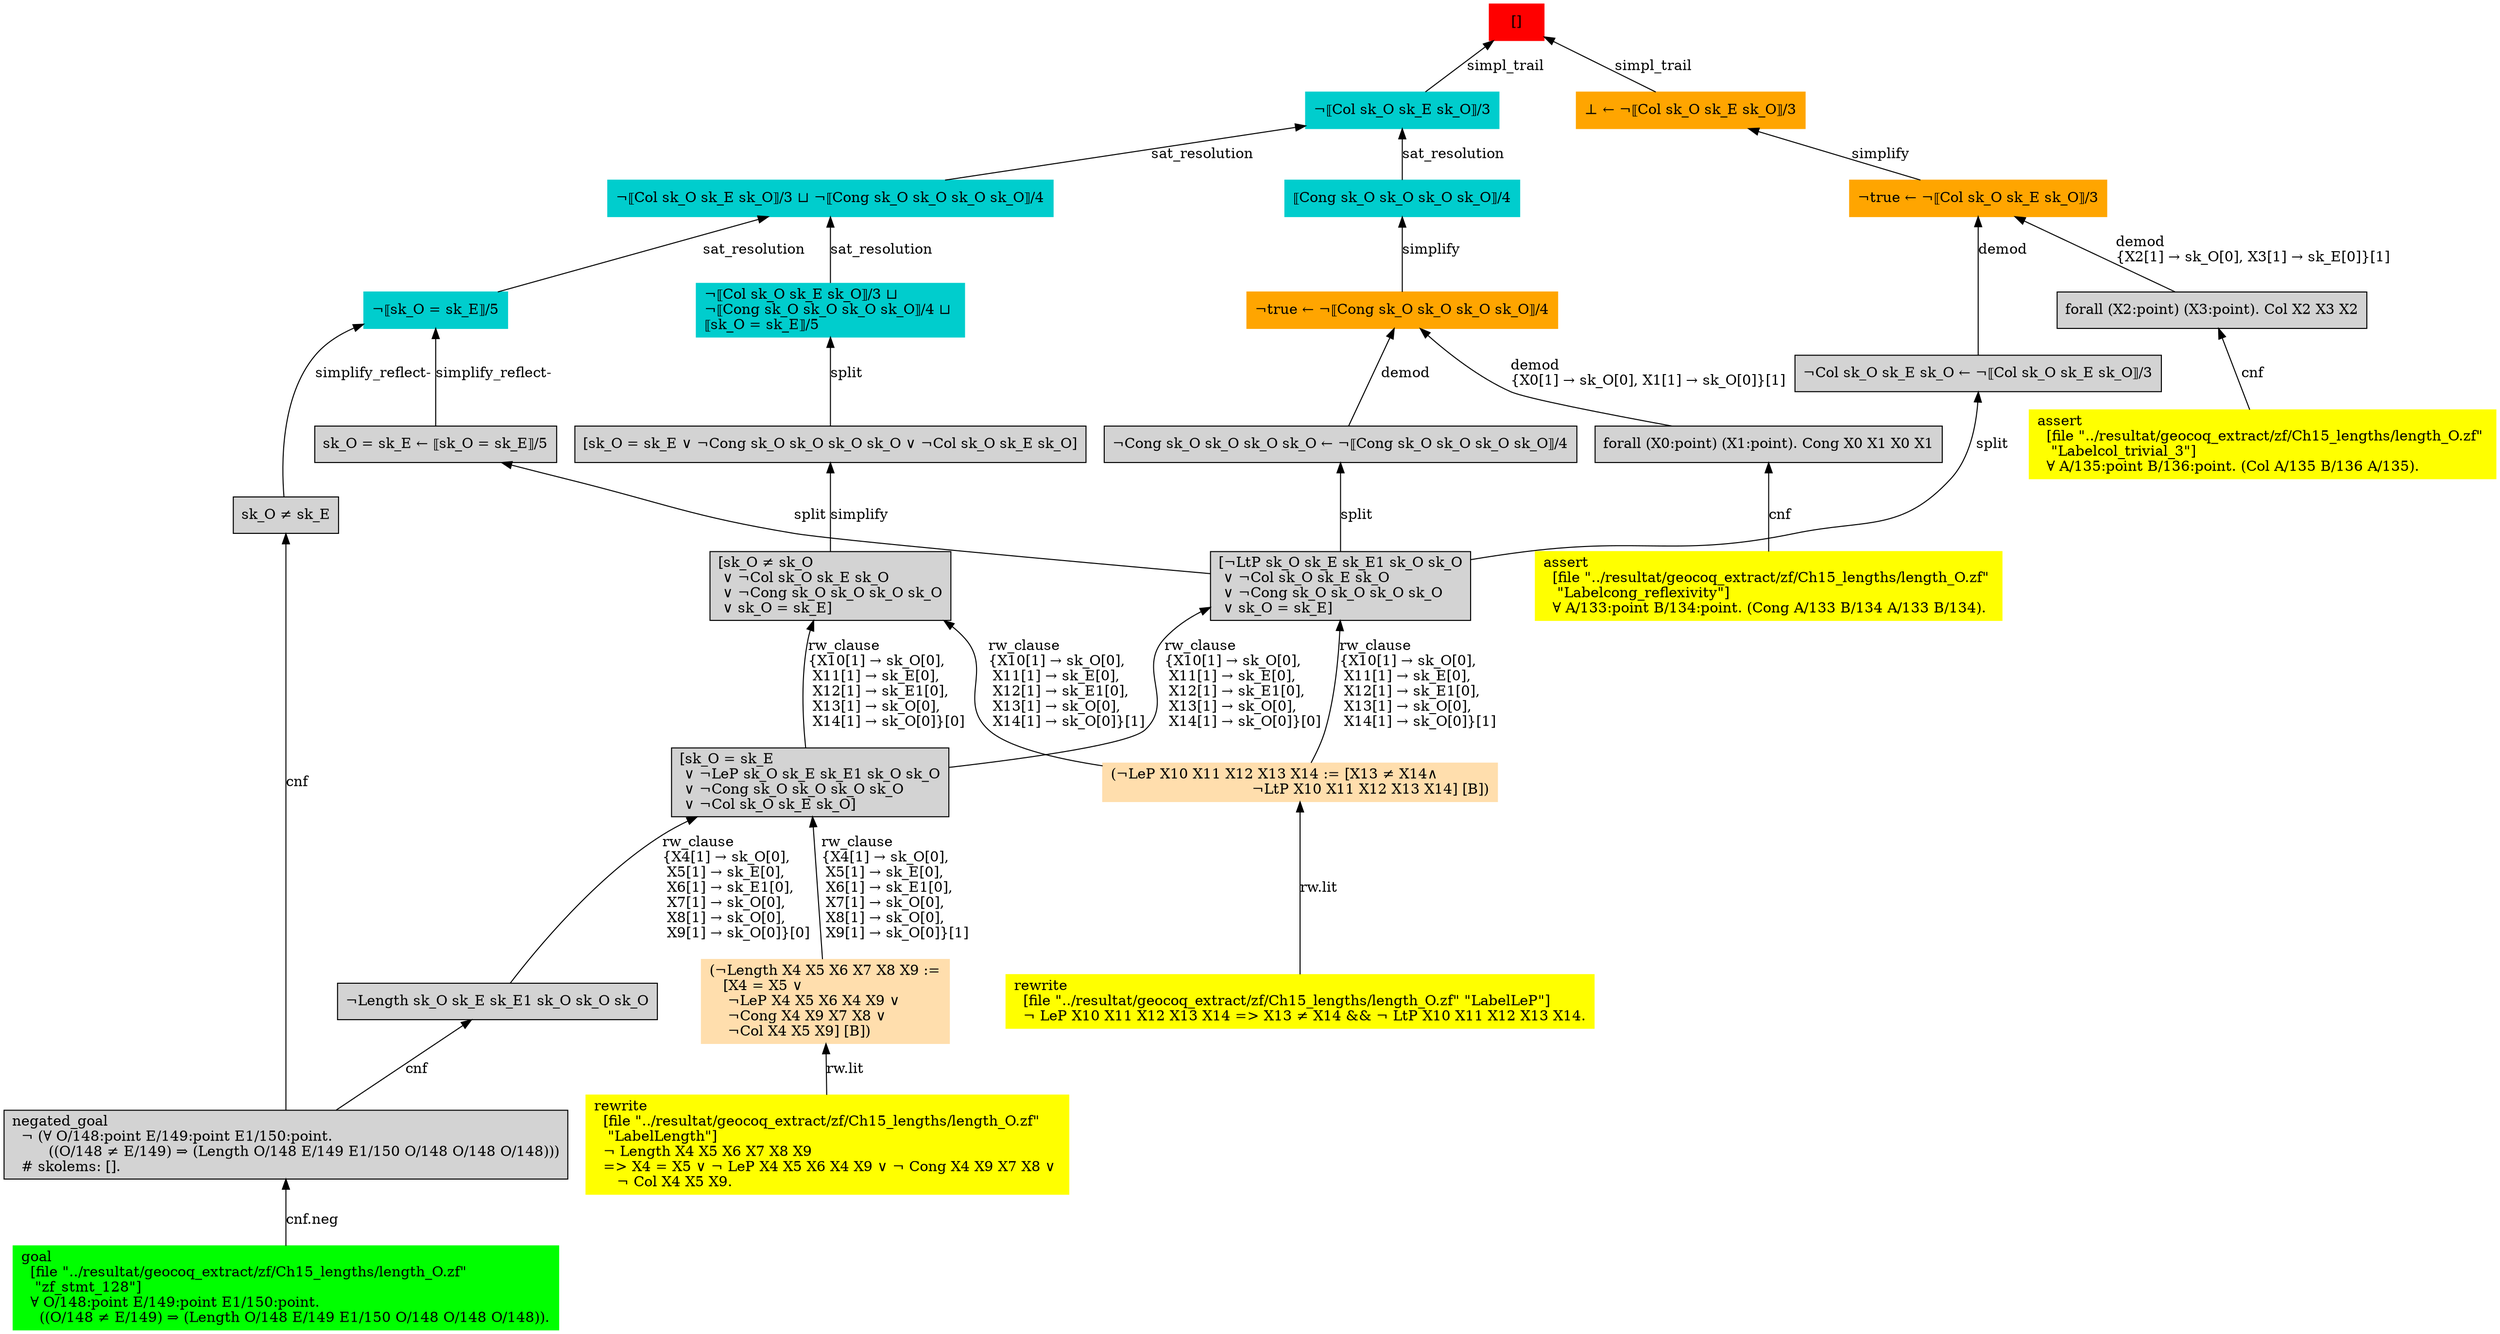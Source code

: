 digraph "unsat_graph" {
  vertex_0 [color=red, label="[]", shape=box, style=filled];
  vertex_0 -> vertex_1 [label="simpl_trail", dir="back"];
  vertex_1 [color=cyan3, shape=box, label="¬⟦Col sk_O sk_E sk_O⟧/3\l", style=filled];
  vertex_1 -> vertex_2 [label="sat_resolution", dir="back"];
  vertex_2 [color=cyan3, shape=box, label="⟦Cong sk_O sk_O sk_O sk_O⟧/4\l", style=filled];
  vertex_2 -> vertex_3 [label="simplify", dir="back"];
  vertex_3 [color=orange, shape=box, label="¬true ← ¬⟦Cong sk_O sk_O sk_O sk_O⟧/4\l", style=filled];
  vertex_3 -> vertex_4 [label="demod\l\{X0[1] → sk_O[0], X1[1] → sk_O[0]\}[1]\l", dir="back"];
  vertex_4 [shape=box, label="forall (X0:point) (X1:point). Cong X0 X1 X0 X1\l", style=filled];
  vertex_4 -> vertex_5 [label="cnf", dir="back"];
  vertex_5 [color=yellow, shape=box, label="assert\l  [file \"../resultat/geocoq_extract/zf/Ch15_lengths/length_O.zf\" \l   \"Labelcong_reflexivity\"]\l  ∀ A/133:point B/134:point. (Cong A/133 B/134 A/133 B/134).\l", style=filled];
  vertex_3 -> vertex_6 [label="demod", dir="back"];
  vertex_6 [shape=box, label="¬Cong sk_O sk_O sk_O sk_O ← ¬⟦Cong sk_O sk_O sk_O sk_O⟧/4\l", style=filled];
  vertex_6 -> vertex_7 [label="split", dir="back"];
  vertex_7 [shape=box, label="[¬LtP sk_O sk_E sk_E1 sk_O sk_O\l ∨ ¬Col sk_O sk_E sk_O\l ∨ ¬Cong sk_O sk_O sk_O sk_O\l ∨ sk_O = sk_E]\l", style=filled];
  vertex_7 -> vertex_8 [label="rw_clause\l\{X10[1] → sk_O[0], \l X11[1] → sk_E[0], \l X12[1] → sk_E1[0], \l X13[1] → sk_O[0], \l X14[1] → sk_O[0]\}[1]\l", dir="back"];
  vertex_8 [color=navajowhite, shape=box, label="(¬LeP X10 X11 X12 X13 X14 := [X13 ≠ X14∧\l                               ¬LtP X10 X11 X12 X13 X14] [B])\l", style=filled];
  vertex_8 -> vertex_9 [label="rw.lit", dir="back"];
  vertex_9 [color=yellow, shape=box, label="rewrite\l  [file \"../resultat/geocoq_extract/zf/Ch15_lengths/length_O.zf\" \"LabelLeP\"]\l  ¬ LeP X10 X11 X12 X13 X14 =\> X13 ≠ X14 && ¬ LtP X10 X11 X12 X13 X14.\l", style=filled];
  vertex_7 -> vertex_10 [label="rw_clause\l\{X10[1] → sk_O[0], \l X11[1] → sk_E[0], \l X12[1] → sk_E1[0], \l X13[1] → sk_O[0], \l X14[1] → sk_O[0]\}[0]\l", dir="back"];
  vertex_10 [shape=box, label="[sk_O = sk_E\l ∨ ¬LeP sk_O sk_E sk_E1 sk_O sk_O\l ∨ ¬Cong sk_O sk_O sk_O sk_O\l ∨ ¬Col sk_O sk_E sk_O]\l", style=filled];
  vertex_10 -> vertex_11 [label="rw_clause\l\{X4[1] → sk_O[0], \l X5[1] → sk_E[0], \l X6[1] → sk_E1[0], \l X7[1] → sk_O[0], \l X8[1] → sk_O[0], \l X9[1] → sk_O[0]\}[1]\l", dir="back"];
  vertex_11 [color=navajowhite, shape=box, label="(¬Length X4 X5 X6 X7 X8 X9 :=\l   [X4 = X5 ∨ \l    ¬LeP X4 X5 X6 X4 X9 ∨ \l    ¬Cong X4 X9 X7 X8 ∨ \l    ¬Col X4 X5 X9] [B])\l", style=filled];
  vertex_11 -> vertex_12 [label="rw.lit", dir="back"];
  vertex_12 [color=yellow, shape=box, label="rewrite\l  [file \"../resultat/geocoq_extract/zf/Ch15_lengths/length_O.zf\" \l   \"LabelLength\"]\l  ¬ Length X4 X5 X6 X7 X8 X9\l  =\> X4 = X5 ∨ ¬ LeP X4 X5 X6 X4 X9 ∨ ¬ Cong X4 X9 X7 X8 ∨ \l     ¬ Col X4 X5 X9.\l", style=filled];
  vertex_10 -> vertex_13 [label="rw_clause\l\{X4[1] → sk_O[0], \l X5[1] → sk_E[0], \l X6[1] → sk_E1[0], \l X7[1] → sk_O[0], \l X8[1] → sk_O[0], \l X9[1] → sk_O[0]\}[0]\l", dir="back"];
  vertex_13 [shape=box, label="¬Length sk_O sk_E sk_E1 sk_O sk_O sk_O\l", style=filled];
  vertex_13 -> vertex_14 [label="cnf", dir="back"];
  vertex_14 [shape=box, label="negated_goal\l  ¬ (∀ O/148:point E/149:point E1/150:point.\l        ((O/148 ≠ E/149) ⇒ (Length O/148 E/149 E1/150 O/148 O/148 O/148)))\l  # skolems: [].\l", style=filled];
  vertex_14 -> vertex_15 [label="cnf.neg", dir="back"];
  vertex_15 [color=green, shape=box, label="goal\l  [file \"../resultat/geocoq_extract/zf/Ch15_lengths/length_O.zf\" \l   \"zf_stmt_128\"]\l  ∀ O/148:point E/149:point E1/150:point.\l    ((O/148 ≠ E/149) ⇒ (Length O/148 E/149 E1/150 O/148 O/148 O/148)).\l", style=filled];
  vertex_1 -> vertex_16 [label="sat_resolution", dir="back"];
  vertex_16 [color=cyan3, shape=box, label="¬⟦Col sk_O sk_E sk_O⟧/3 ⊔ ¬⟦Cong sk_O sk_O sk_O sk_O⟧/4\l", style=filled];
  vertex_16 -> vertex_17 [label="sat_resolution", dir="back"];
  vertex_17 [color=cyan3, shape=box, label="¬⟦sk_O = sk_E⟧/5\l", style=filled];
  vertex_17 -> vertex_18 [label="simplify_reflect-", dir="back"];
  vertex_18 [shape=box, label="sk_O ≠ sk_E\l", style=filled];
  vertex_18 -> vertex_14 [label="cnf", dir="back"];
  vertex_17 -> vertex_19 [label="simplify_reflect-", dir="back"];
  vertex_19 [shape=box, label="sk_O = sk_E ← ⟦sk_O = sk_E⟧/5\l", style=filled];
  vertex_19 -> vertex_7 [label="split", dir="back"];
  vertex_16 -> vertex_20 [label="sat_resolution", dir="back"];
  vertex_20 [color=cyan3, shape=box, label="¬⟦Col sk_O sk_E sk_O⟧/3 ⊔ \l¬⟦Cong sk_O sk_O sk_O sk_O⟧/4 ⊔ \l⟦sk_O = sk_E⟧/5\l", style=filled];
  vertex_20 -> vertex_21 [label="split", dir="back"];
  vertex_21 [shape=box, label="[sk_O = sk_E ∨ ¬Cong sk_O sk_O sk_O sk_O ∨ ¬Col sk_O sk_E sk_O]\l", style=filled];
  vertex_21 -> vertex_22 [label="simplify", dir="back"];
  vertex_22 [shape=box, label="[sk_O ≠ sk_O\l ∨ ¬Col sk_O sk_E sk_O\l ∨ ¬Cong sk_O sk_O sk_O sk_O\l ∨ sk_O = sk_E]\l", style=filled];
  vertex_22 -> vertex_8 [label="rw_clause\l\{X10[1] → sk_O[0], \l X11[1] → sk_E[0], \l X12[1] → sk_E1[0], \l X13[1] → sk_O[0], \l X14[1] → sk_O[0]\}[1]\l", dir="back"];
  vertex_22 -> vertex_10 [label="rw_clause\l\{X10[1] → sk_O[0], \l X11[1] → sk_E[0], \l X12[1] → sk_E1[0], \l X13[1] → sk_O[0], \l X14[1] → sk_O[0]\}[0]\l", dir="back"];
  vertex_0 -> vertex_23 [label="simpl_trail", dir="back"];
  vertex_23 [color=orange, shape=box, label="⊥ ← ¬⟦Col sk_O sk_E sk_O⟧/3\l", style=filled];
  vertex_23 -> vertex_24 [label="simplify", dir="back"];
  vertex_24 [color=orange, shape=box, label="¬true ← ¬⟦Col sk_O sk_E sk_O⟧/3\l", style=filled];
  vertex_24 -> vertex_25 [label="demod\l\{X2[1] → sk_O[0], X3[1] → sk_E[0]\}[1]\l", dir="back"];
  vertex_25 [shape=box, label="forall (X2:point) (X3:point). Col X2 X3 X2\l", style=filled];
  vertex_25 -> vertex_26 [label="cnf", dir="back"];
  vertex_26 [color=yellow, shape=box, label="assert\l  [file \"../resultat/geocoq_extract/zf/Ch15_lengths/length_O.zf\" \l   \"Labelcol_trivial_3\"]\l  ∀ A/135:point B/136:point. (Col A/135 B/136 A/135).\l", style=filled];
  vertex_24 -> vertex_27 [label="demod", dir="back"];
  vertex_27 [shape=box, label="¬Col sk_O sk_E sk_O ← ¬⟦Col sk_O sk_E sk_O⟧/3\l", style=filled];
  vertex_27 -> vertex_7 [label="split", dir="back"];
  }


